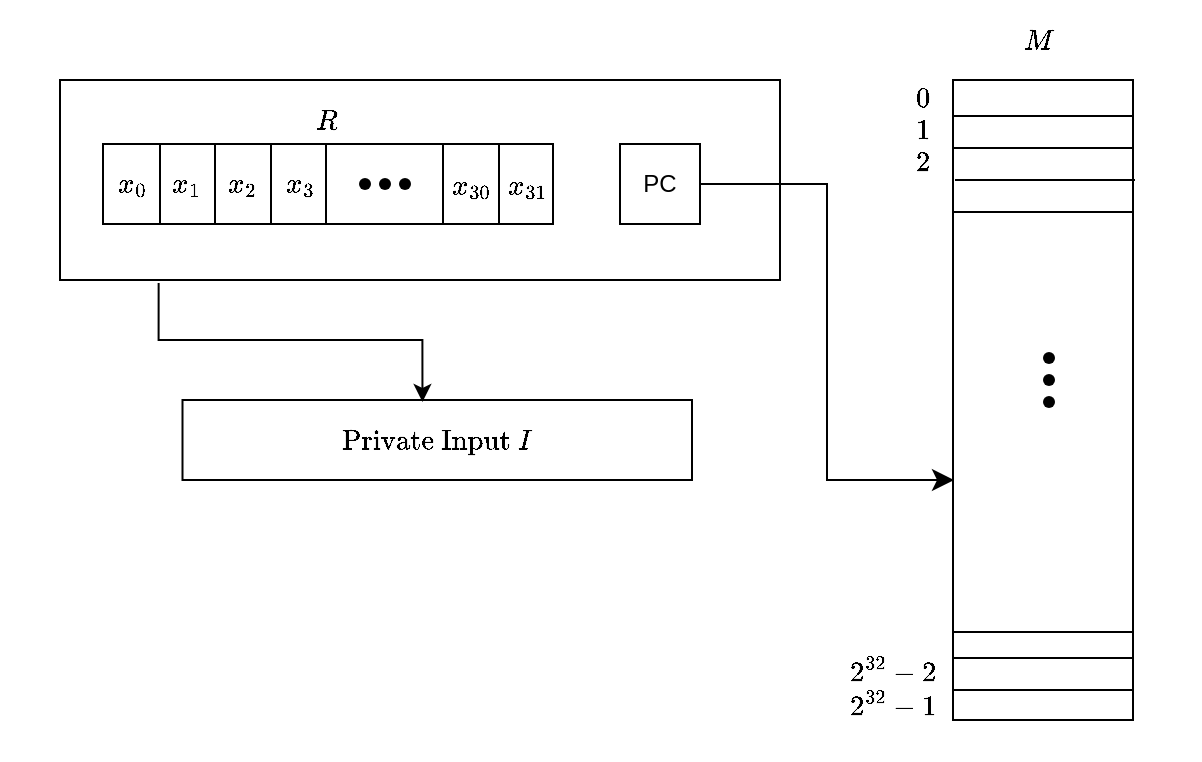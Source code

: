 <mxfile version="24.6.4" type="device">
  <diagram name="Page-1" id="I8bB1_BSA_W8SCRYw5Tl">
    <mxGraphModel dx="934" dy="595" grid="1" gridSize="10" guides="1" tooltips="1" connect="1" arrows="1" fold="1" page="1" pageScale="1" pageWidth="850" pageHeight="1100" math="1" shadow="0">
      <root>
        <mxCell id="0" />
        <mxCell id="1" parent="0" />
        <mxCell id="ex7kHfUKGhylopWH0X7d-3" value="" style="rounded=0;whiteSpace=wrap;html=1;strokeColor=none;fillColor=none;" parent="1" vertex="1">
          <mxGeometry x="100" y="120" width="600" height="380" as="geometry" />
        </mxCell>
        <mxCell id="lRC7-Jg-s2bIB4YIQtNB-43" value="$$M$$" style="text;html=1;strokeColor=none;fillColor=none;align=center;verticalAlign=middle;whiteSpace=wrap;rounded=0;" parent="1" vertex="1">
          <mxGeometry x="590" y="130" width="60" height="20" as="geometry" />
        </mxCell>
        <mxCell id="lRC7-Jg-s2bIB4YIQtNB-47" value="$$\textrm{Private Input }I$$" style="rounded=0;whiteSpace=wrap;html=1;fillColor=none;" parent="1" vertex="1">
          <mxGeometry x="191.25" y="320" width="254.75" height="40" as="geometry" />
        </mxCell>
        <mxCell id="lRC7-Jg-s2bIB4YIQtNB-1" value="" style="rounded=0;whiteSpace=wrap;html=1;fillColor=none;" parent="1" vertex="1">
          <mxGeometry x="130" y="160" width="360" height="100" as="geometry" />
        </mxCell>
        <mxCell id="lRC7-Jg-s2bIB4YIQtNB-2" value="PC" style="rounded=0;whiteSpace=wrap;html=1;fillColor=none;" parent="1" vertex="1">
          <mxGeometry x="410" y="192" width="40" height="40" as="geometry" />
        </mxCell>
        <mxCell id="lRC7-Jg-s2bIB4YIQtNB-46" value="" style="edgeStyle=elbowEdgeStyle;elbow=horizontal;endArrow=classic;html=1;curved=0;rounded=0;endSize=8;startSize=8;exitX=1;exitY=0.5;exitDx=0;exitDy=0;" parent="1" source="lRC7-Jg-s2bIB4YIQtNB-2" edge="1">
          <mxGeometry width="50" height="50" relative="1" as="geometry">
            <mxPoint x="447" y="212" as="sourcePoint" />
            <mxPoint x="577" y="360" as="targetPoint" />
            <Array as="points" />
          </mxGeometry>
        </mxCell>
        <mxCell id="lRC7-Jg-s2bIB4YIQtNB-61" style="edgeStyle=orthogonalEdgeStyle;rounded=0;orthogonalLoop=1;jettySize=auto;html=1;entryX=0.5;entryY=0;entryDx=0;entryDy=0;exitX=0.137;exitY=1.015;exitDx=0;exitDy=0;exitPerimeter=0;" parent="1" source="lRC7-Jg-s2bIB4YIQtNB-1" edge="1">
          <mxGeometry relative="1" as="geometry">
            <mxPoint x="311.24" y="321" as="targetPoint" />
            <mxPoint x="162.252" y="241" as="sourcePoint" />
            <Array as="points">
              <mxPoint x="179" y="290" />
              <mxPoint x="311" y="290" />
            </Array>
          </mxGeometry>
        </mxCell>
        <mxCell id="lRC7-Jg-s2bIB4YIQtNB-21" value="" style="rounded=0;whiteSpace=wrap;html=1;direction=south;fillColor=none;" parent="1" vertex="1">
          <mxGeometry x="576.5" y="160" width="90" height="320" as="geometry" />
        </mxCell>
        <mxCell id="lRC7-Jg-s2bIB4YIQtNB-25" value="" style="line;strokeWidth=1;html=1;perimeter=backbonePerimeter;points=[];outlineConnect=0;" parent="1" vertex="1">
          <mxGeometry x="576.5" y="172" width="90" height="12" as="geometry" />
        </mxCell>
        <mxCell id="lRC7-Jg-s2bIB4YIQtNB-26" value="" style="line;strokeWidth=1;html=1;perimeter=backbonePerimeter;points=[];outlineConnect=0;" parent="1" vertex="1">
          <mxGeometry x="576.5" y="188" width="90" height="12" as="geometry" />
        </mxCell>
        <mxCell id="lRC7-Jg-s2bIB4YIQtNB-27" value="" style="line;strokeWidth=1;html=1;perimeter=backbonePerimeter;points=[];outlineConnect=0;" parent="1" vertex="1">
          <mxGeometry x="577.5" y="204" width="90" height="12" as="geometry" />
        </mxCell>
        <mxCell id="lRC7-Jg-s2bIB4YIQtNB-28" value="" style="line;strokeWidth=1;html=1;perimeter=backbonePerimeter;points=[];outlineConnect=0;" parent="1" vertex="1">
          <mxGeometry x="576.5" y="220" width="90" height="12" as="geometry" />
        </mxCell>
        <mxCell id="lRC7-Jg-s2bIB4YIQtNB-29" value="" style="line;strokeWidth=1;html=1;perimeter=backbonePerimeter;points=[];outlineConnect=0;" parent="1" vertex="1">
          <mxGeometry x="576.5" y="459" width="90" height="12" as="geometry" />
        </mxCell>
        <mxCell id="lRC7-Jg-s2bIB4YIQtNB-30" value="" style="line;strokeWidth=1;html=1;perimeter=backbonePerimeter;points=[];outlineConnect=0;" parent="1" vertex="1">
          <mxGeometry x="576.5" y="443" width="90" height="12" as="geometry" />
        </mxCell>
        <mxCell id="lRC7-Jg-s2bIB4YIQtNB-31" value="" style="line;strokeWidth=1;html=1;perimeter=backbonePerimeter;points=[];outlineConnect=0;" parent="1" vertex="1">
          <mxGeometry x="576" y="430" width="90" height="12" as="geometry" />
        </mxCell>
        <mxCell id="lRC7-Jg-s2bIB4YIQtNB-36" value="" style="group" parent="1" vertex="1" connectable="0">
          <mxGeometry x="614.5" y="289" width="20" height="42" as="geometry" />
        </mxCell>
        <mxCell id="lRC7-Jg-s2bIB4YIQtNB-33" value="" style="shape=waypoint;sketch=0;fillStyle=solid;size=6;pointerEvents=1;points=[];fillColor=none;resizable=0;rotatable=0;perimeter=centerPerimeter;snapToPoint=1;" parent="lRC7-Jg-s2bIB4YIQtNB-36" vertex="1">
          <mxGeometry y="11" width="20" height="20" as="geometry" />
        </mxCell>
        <mxCell id="lRC7-Jg-s2bIB4YIQtNB-34" value="" style="shape=waypoint;sketch=0;fillStyle=solid;size=6;pointerEvents=1;points=[];fillColor=none;resizable=0;rotatable=0;perimeter=centerPerimeter;snapToPoint=1;" parent="lRC7-Jg-s2bIB4YIQtNB-36" vertex="1">
          <mxGeometry y="22" width="20" height="20" as="geometry" />
        </mxCell>
        <mxCell id="lRC7-Jg-s2bIB4YIQtNB-35" value="" style="shape=waypoint;sketch=0;fillStyle=solid;size=6;pointerEvents=1;points=[];fillColor=none;resizable=0;rotatable=0;perimeter=centerPerimeter;snapToPoint=1;" parent="lRC7-Jg-s2bIB4YIQtNB-36" vertex="1">
          <mxGeometry width="20" height="20" as="geometry" />
        </mxCell>
        <mxCell id="lRC7-Jg-s2bIB4YIQtNB-3" value="" style="rounded=0;whiteSpace=wrap;html=1;fillColor=none;" parent="1" vertex="1">
          <mxGeometry x="151.5" y="192" width="225" height="40" as="geometry" />
        </mxCell>
        <mxCell id="lRC7-Jg-s2bIB4YIQtNB-6" value="" style="line;strokeWidth=1;direction=south;html=1;" parent="1" vertex="1">
          <mxGeometry x="175" y="192" width="10" height="40" as="geometry" />
        </mxCell>
        <mxCell id="lRC7-Jg-s2bIB4YIQtNB-9" value="" style="line;strokeWidth=1;direction=south;html=1;" parent="1" vertex="1">
          <mxGeometry x="202.5" y="192" width="10" height="40" as="geometry" />
        </mxCell>
        <mxCell id="lRC7-Jg-s2bIB4YIQtNB-10" value="" style="line;strokeWidth=1;direction=south;html=1;" parent="1" vertex="1">
          <mxGeometry x="230.5" y="192" width="10" height="40" as="geometry" />
        </mxCell>
        <mxCell id="lRC7-Jg-s2bIB4YIQtNB-11" value="" style="line;strokeWidth=1;direction=south;html=1;" parent="1" vertex="1">
          <mxGeometry x="258" y="192" width="10" height="40" as="geometry" />
        </mxCell>
        <mxCell id="lRC7-Jg-s2bIB4YIQtNB-12" value="" style="line;strokeWidth=1;direction=south;html=1;" parent="1" vertex="1">
          <mxGeometry x="316.5" y="192" width="10" height="40" as="geometry" />
        </mxCell>
        <mxCell id="lRC7-Jg-s2bIB4YIQtNB-13" value="" style="line;strokeWidth=1;direction=south;html=1;" parent="1" vertex="1">
          <mxGeometry x="344.5" y="192" width="10" height="40" as="geometry" />
        </mxCell>
        <mxCell id="lRC7-Jg-s2bIB4YIQtNB-24" value="" style="group" parent="1" vertex="1" connectable="0">
          <mxGeometry x="272.5" y="202" width="40" height="20" as="geometry" />
        </mxCell>
        <mxCell id="lRC7-Jg-s2bIB4YIQtNB-18" value="" style="shape=waypoint;sketch=0;fillStyle=solid;size=6;pointerEvents=1;points=[];fillColor=none;resizable=0;rotatable=0;perimeter=centerPerimeter;snapToPoint=1;" parent="lRC7-Jg-s2bIB4YIQtNB-24" vertex="1">
          <mxGeometry width="20" height="20" as="geometry" />
        </mxCell>
        <mxCell id="lRC7-Jg-s2bIB4YIQtNB-22" value="" style="shape=waypoint;sketch=0;fillStyle=solid;size=6;pointerEvents=1;points=[];fillColor=none;resizable=0;rotatable=0;perimeter=centerPerimeter;snapToPoint=1;" parent="lRC7-Jg-s2bIB4YIQtNB-24" vertex="1">
          <mxGeometry x="10" width="20" height="20" as="geometry" />
        </mxCell>
        <mxCell id="lRC7-Jg-s2bIB4YIQtNB-23" value="" style="shape=waypoint;sketch=0;fillStyle=solid;size=6;pointerEvents=1;points=[];fillColor=none;resizable=0;rotatable=0;perimeter=centerPerimeter;snapToPoint=1;" parent="lRC7-Jg-s2bIB4YIQtNB-24" vertex="1">
          <mxGeometry x="20" width="20" height="20" as="geometry" />
        </mxCell>
        <mxCell id="U1pjUIA-5XBeJITS1JO2-96" value="$$x_0$$" style="text;html=1;align=center;verticalAlign=middle;whiteSpace=wrap;rounded=0;" parent="1" vertex="1">
          <mxGeometry x="136" y="197" width="60" height="30" as="geometry" />
        </mxCell>
        <mxCell id="U1pjUIA-5XBeJITS1JO2-97" value="$$x_1$$" style="text;html=1;align=center;verticalAlign=middle;whiteSpace=wrap;rounded=0;" parent="1" vertex="1">
          <mxGeometry x="163" y="197" width="60" height="30" as="geometry" />
        </mxCell>
        <mxCell id="U1pjUIA-5XBeJITS1JO2-99" value="$$x_2$$" style="text;html=1;align=center;verticalAlign=middle;whiteSpace=wrap;rounded=0;" parent="1" vertex="1">
          <mxGeometry x="191.25" y="197" width="60" height="30" as="geometry" />
        </mxCell>
        <mxCell id="U1pjUIA-5XBeJITS1JO2-100" value="$$x_3$$" style="text;html=1;align=center;verticalAlign=middle;whiteSpace=wrap;rounded=0;" parent="1" vertex="1">
          <mxGeometry x="220" y="197" width="60" height="30" as="geometry" />
        </mxCell>
        <mxCell id="U1pjUIA-5XBeJITS1JO2-101" value="$$x_{30}$$" style="text;html=1;align=center;verticalAlign=middle;whiteSpace=wrap;rounded=0;" parent="1" vertex="1">
          <mxGeometry x="306" y="198" width="60" height="30" as="geometry" />
        </mxCell>
        <mxCell id="U1pjUIA-5XBeJITS1JO2-102" value="$$x_{31}$$" style="text;html=1;align=center;verticalAlign=middle;whiteSpace=wrap;rounded=0;" parent="1" vertex="1">
          <mxGeometry x="334" y="198" width="60" height="30" as="geometry" />
        </mxCell>
        <mxCell id="U1pjUIA-5XBeJITS1JO2-104" value="$$R$$" style="text;html=1;align=center;verticalAlign=middle;whiteSpace=wrap;rounded=0;" parent="1" vertex="1">
          <mxGeometry x="232.5" y="165" width="60" height="30" as="geometry" />
        </mxCell>
        <mxCell id="U1pjUIA-5XBeJITS1JO2-105" value="$$2^{32}-2$$" style="text;html=1;align=center;verticalAlign=middle;whiteSpace=wrap;rounded=0;" parent="1" vertex="1">
          <mxGeometry x="517" y="441" width="60" height="30" as="geometry" />
        </mxCell>
        <mxCell id="U1pjUIA-5XBeJITS1JO2-106" value="$$2^{32}-1$$" style="text;html=1;align=center;verticalAlign=middle;whiteSpace=wrap;rounded=0;" parent="1" vertex="1">
          <mxGeometry x="516.5" y="458" width="60" height="30" as="geometry" />
        </mxCell>
        <mxCell id="U1pjUIA-5XBeJITS1JO2-107" value="$$0$$" style="text;html=1;align=center;verticalAlign=middle;whiteSpace=wrap;rounded=0;" parent="1" vertex="1">
          <mxGeometry x="532" y="154" width="60" height="30" as="geometry" />
        </mxCell>
        <mxCell id="U1pjUIA-5XBeJITS1JO2-109" value="$$1$$" style="text;html=1;align=center;verticalAlign=middle;whiteSpace=wrap;rounded=0;" parent="1" vertex="1">
          <mxGeometry x="532" y="170" width="60" height="30" as="geometry" />
        </mxCell>
        <mxCell id="U1pjUIA-5XBeJITS1JO2-110" value="$$2$$" style="text;html=1;align=center;verticalAlign=middle;whiteSpace=wrap;rounded=0;" parent="1" vertex="1">
          <mxGeometry x="532" y="186" width="60" height="30" as="geometry" />
        </mxCell>
      </root>
    </mxGraphModel>
  </diagram>
</mxfile>
